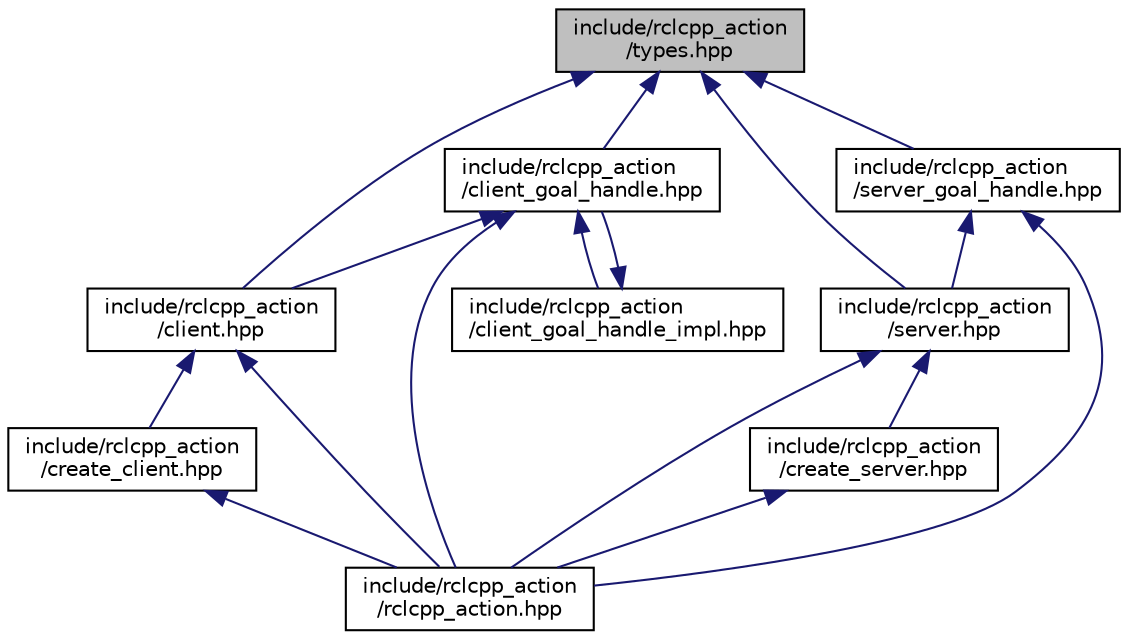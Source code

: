 digraph "include/rclcpp_action/types.hpp"
{
  edge [fontname="Helvetica",fontsize="10",labelfontname="Helvetica",labelfontsize="10"];
  node [fontname="Helvetica",fontsize="10",shape=record];
  Node9 [label="include/rclcpp_action\l/types.hpp",height=0.2,width=0.4,color="black", fillcolor="grey75", style="filled", fontcolor="black"];
  Node9 -> Node10 [dir="back",color="midnightblue",fontsize="10",style="solid",fontname="Helvetica"];
  Node10 [label="include/rclcpp_action\l/client.hpp",height=0.2,width=0.4,color="black", fillcolor="white", style="filled",URL="$client_8hpp.html"];
  Node10 -> Node11 [dir="back",color="midnightblue",fontsize="10",style="solid",fontname="Helvetica"];
  Node11 [label="include/rclcpp_action\l/create_client.hpp",height=0.2,width=0.4,color="black", fillcolor="white", style="filled",URL="$create__client_8hpp.html"];
  Node11 -> Node12 [dir="back",color="midnightblue",fontsize="10",style="solid",fontname="Helvetica"];
  Node12 [label="include/rclcpp_action\l/rclcpp_action.hpp",height=0.2,width=0.4,color="black", fillcolor="white", style="filled",URL="$rclcpp__action_8hpp.html"];
  Node10 -> Node12 [dir="back",color="midnightblue",fontsize="10",style="solid",fontname="Helvetica"];
  Node9 -> Node13 [dir="back",color="midnightblue",fontsize="10",style="solid",fontname="Helvetica"];
  Node13 [label="include/rclcpp_action\l/client_goal_handle.hpp",height=0.2,width=0.4,color="black", fillcolor="white", style="filled",URL="$client__goal__handle_8hpp.html"];
  Node13 -> Node10 [dir="back",color="midnightblue",fontsize="10",style="solid",fontname="Helvetica"];
  Node13 -> Node14 [dir="back",color="midnightblue",fontsize="10",style="solid",fontname="Helvetica"];
  Node14 [label="include/rclcpp_action\l/client_goal_handle_impl.hpp",height=0.2,width=0.4,color="black", fillcolor="white", style="filled",URL="$client__goal__handle__impl_8hpp.html"];
  Node14 -> Node13 [dir="back",color="midnightblue",fontsize="10",style="solid",fontname="Helvetica"];
  Node13 -> Node12 [dir="back",color="midnightblue",fontsize="10",style="solid",fontname="Helvetica"];
  Node9 -> Node15 [dir="back",color="midnightblue",fontsize="10",style="solid",fontname="Helvetica"];
  Node15 [label="include/rclcpp_action\l/server.hpp",height=0.2,width=0.4,color="black", fillcolor="white", style="filled",URL="$server_8hpp.html"];
  Node15 -> Node16 [dir="back",color="midnightblue",fontsize="10",style="solid",fontname="Helvetica"];
  Node16 [label="include/rclcpp_action\l/create_server.hpp",height=0.2,width=0.4,color="black", fillcolor="white", style="filled",URL="$create__server_8hpp.html"];
  Node16 -> Node12 [dir="back",color="midnightblue",fontsize="10",style="solid",fontname="Helvetica"];
  Node15 -> Node12 [dir="back",color="midnightblue",fontsize="10",style="solid",fontname="Helvetica"];
  Node9 -> Node17 [dir="back",color="midnightblue",fontsize="10",style="solid",fontname="Helvetica"];
  Node17 [label="include/rclcpp_action\l/server_goal_handle.hpp",height=0.2,width=0.4,color="black", fillcolor="white", style="filled",URL="$server__goal__handle_8hpp.html"];
  Node17 -> Node12 [dir="back",color="midnightblue",fontsize="10",style="solid",fontname="Helvetica"];
  Node17 -> Node15 [dir="back",color="midnightblue",fontsize="10",style="solid",fontname="Helvetica"];
}
